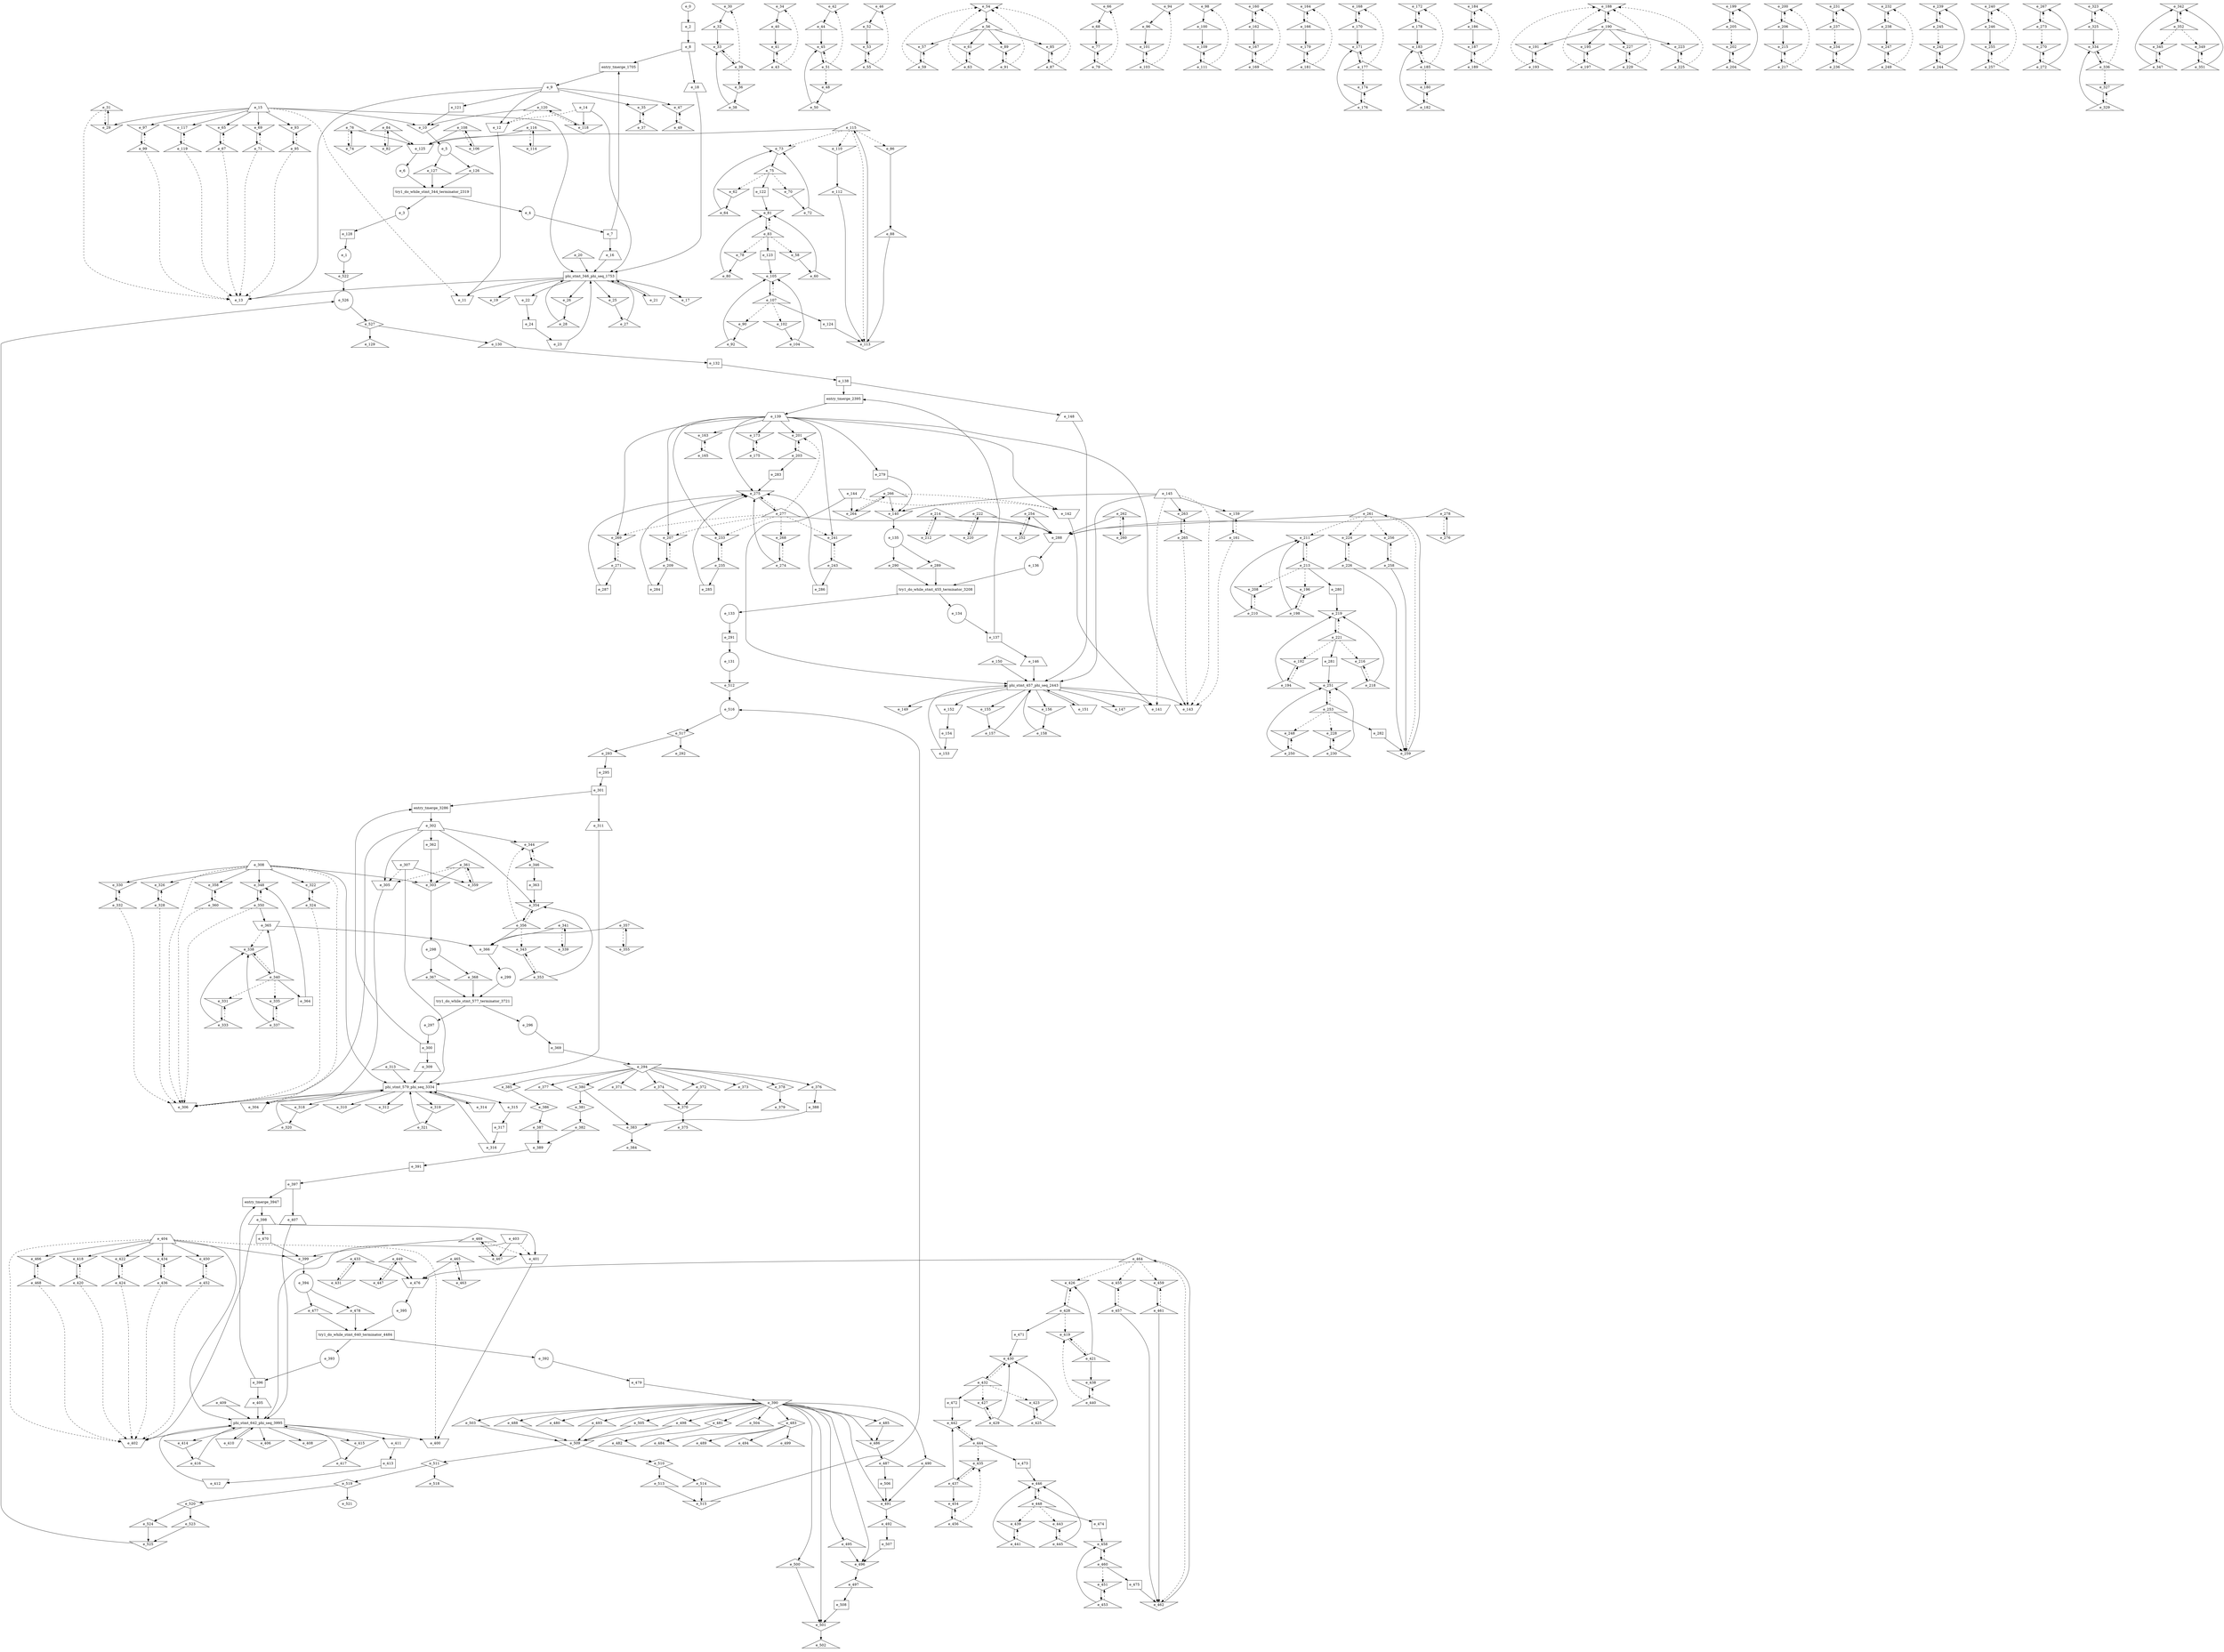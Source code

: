 digraph control_path {
  e_0: entry_node : n ;
  e_1 [shape = circle];
  e_2 [shape = dot];
  e_3 [shape = circle];
  e_4 [shape = circle];
  e_5 [shape = circle];
  e_6 [shape = circle];
  e_7 [shape = dot];
  e_8 [shape = dot];
  e_9 [shape = trapezium];
  e_10 [shape = invtriangle];
  e_11 [shape = invtrapezium];
  e_12 [shape = invtrapezium];
  e_13 [shape = invtrapezium];
  e_14 [shape = invtrapezium];
  e_15 [shape = trapezium];
  e_16 [shape = trapezium];
  e_17 [shape = invtriangle];
  e_18 [shape = trapezium];
  e_19 [shape = invtriangle];
  e_20 [shape = triangle];
  e_21 [shape = invtrapezium];
  e_22 [shape = invtrapezium];
  e_23 [shape = invtrapezium];
  e_24 [shape = dot];
  e_25 [shape = invtriangle];
  e_26 [shape = invtriangle];
  e_27 [shape = triangle];
  e_28 [shape = triangle];
  e_29 [shape = invtriangle];
  e_30 [shape = invtriangle];
  e_31 [shape = triangle];
  e_32 [shape = triangle];
  e_33 [shape = invtriangle];
  e_34 [shape = invtriangle];
  e_35 [shape = invtriangle];
  e_36 [shape = invtriangle];
  e_37 [shape = triangle];
  e_38 [shape = triangle];
  e_39 [shape = triangle];
  e_40 [shape = triangle];
  e_41 [shape = invtriangle];
  e_42 [shape = invtriangle];
  e_43 [shape = triangle];
  e_44 [shape = triangle];
  e_45 [shape = invtriangle];
  e_46 [shape = invtriangle];
  e_47 [shape = invtriangle];
  e_48 [shape = invtriangle];
  e_49 [shape = triangle];
  e_50 [shape = triangle];
  e_51 [shape = triangle];
  e_52 [shape = triangle];
  e_53 [shape = invtriangle];
  e_54 [shape = invtriangle];
  e_55 [shape = triangle];
  e_56 [shape = triangle];
  e_57 [shape = invtriangle];
  e_58 [shape = invtriangle];
  e_59 [shape = triangle];
  e_60 [shape = triangle];
  e_61 [shape = invtriangle];
  e_62 [shape = invtriangle];
  e_63 [shape = triangle];
  e_64 [shape = triangle];
  e_65 [shape = invtriangle];
  e_66 [shape = invtriangle];
  e_67 [shape = triangle];
  e_68 [shape = triangle];
  e_69 [shape = invtriangle];
  e_70 [shape = invtriangle];
  e_71 [shape = triangle];
  e_72 [shape = triangle];
  e_73 [shape = invtriangle];
  e_74 [shape = invtriangle];
  e_75 [shape = triangle];
  e_76 [shape = triangle];
  e_77 [shape = invtriangle];
  e_78 [shape = invtriangle];
  e_79 [shape = triangle];
  e_80 [shape = triangle];
  e_81 [shape = invtriangle];
  e_82 [shape = invtriangle];
  e_83 [shape = triangle];
  e_84 [shape = triangle];
  e_85 [shape = invtriangle];
  e_86 [shape = invtriangle];
  e_87 [shape = triangle];
  e_88 [shape = triangle];
  e_89 [shape = invtriangle];
  e_90 [shape = invtriangle];
  e_91 [shape = triangle];
  e_92 [shape = triangle];
  e_93 [shape = invtriangle];
  e_94 [shape = invtriangle];
  e_95 [shape = triangle];
  e_96 [shape = triangle];
  e_97 [shape = invtriangle];
  e_98 [shape = invtriangle];
  e_99 [shape = triangle];
  e_100 [shape = triangle];
  e_101 [shape = invtriangle];
  e_102 [shape = invtriangle];
  e_103 [shape = triangle];
  e_104 [shape = triangle];
  e_105 [shape = invtriangle];
  e_106 [shape = invtriangle];
  e_107 [shape = triangle];
  e_108 [shape = triangle];
  e_109 [shape = invtriangle];
  e_110 [shape = invtriangle];
  e_111 [shape = triangle];
  e_112 [shape = triangle];
  e_113 [shape = invtriangle];
  e_114 [shape = invtriangle];
  e_115 [shape = triangle];
  e_116 [shape = triangle];
  e_117 [shape = invtriangle];
  e_118 [shape = invtriangle];
  e_119 [shape = triangle];
  e_120 [shape = triangle];
  e_121 [shape = dot];
  e_122 [shape = dot];
  e_123 [shape = dot];
  e_124 [shape = dot];
  e_125 [shape = invtrapezium];
  e_126 [shape = triangle];
  e_127 [shape = triangle];
  e_128 [shape = dot];
  e_129 [shape = triangle];
  e_130 [shape = triangle];
  e_131 [shape = circle];
  e_132 [shape = dot];
  e_133 [shape = circle];
  e_134 [shape = circle];
  e_135 [shape = circle];
  e_136 [shape = circle];
  e_137 [shape = dot];
  e_138 [shape = dot];
  e_139 [shape = trapezium];
  e_140 [shape = invtriangle];
  e_141 [shape = invtrapezium];
  e_142 [shape = invtrapezium];
  e_143 [shape = invtrapezium];
  e_144 [shape = invtrapezium];
  e_145 [shape = trapezium];
  e_146 [shape = trapezium];
  e_147 [shape = invtriangle];
  e_148 [shape = trapezium];
  e_149 [shape = invtriangle];
  e_150 [shape = triangle];
  e_151 [shape = invtrapezium];
  e_152 [shape = invtrapezium];
  e_153 [shape = invtrapezium];
  e_154 [shape = dot];
  e_155 [shape = invtriangle];
  e_156 [shape = invtriangle];
  e_157 [shape = triangle];
  e_158 [shape = triangle];
  e_159 [shape = invtriangle];
  e_160 [shape = invtriangle];
  e_161 [shape = triangle];
  e_162 [shape = triangle];
  e_163 [shape = invtriangle];
  e_164 [shape = invtriangle];
  e_165 [shape = triangle];
  e_166 [shape = triangle];
  e_167 [shape = invtriangle];
  e_168 [shape = invtriangle];
  e_169 [shape = triangle];
  e_170 [shape = triangle];
  e_171 [shape = invtriangle];
  e_172 [shape = invtriangle];
  e_173 [shape = invtriangle];
  e_174 [shape = invtriangle];
  e_175 [shape = triangle];
  e_176 [shape = triangle];
  e_177 [shape = triangle];
  e_178 [shape = triangle];
  e_179 [shape = invtriangle];
  e_180 [shape = invtriangle];
  e_181 [shape = triangle];
  e_182 [shape = triangle];
  e_183 [shape = invtriangle];
  e_184 [shape = invtriangle];
  e_185 [shape = triangle];
  e_186 [shape = triangle];
  e_187 [shape = invtriangle];
  e_188 [shape = invtriangle];
  e_189 [shape = triangle];
  e_190 [shape = triangle];
  e_191 [shape = invtriangle];
  e_192 [shape = invtriangle];
  e_193 [shape = triangle];
  e_194 [shape = triangle];
  e_195 [shape = invtriangle];
  e_196 [shape = invtriangle];
  e_197 [shape = triangle];
  e_198 [shape = triangle];
  e_199 [shape = invtriangle];
  e_200 [shape = invtriangle];
  e_201 [shape = invtriangle];
  e_202 [shape = invtriangle];
  e_203 [shape = triangle];
  e_204 [shape = triangle];
  e_205 [shape = triangle];
  e_206 [shape = triangle];
  e_207 [shape = invtriangle];
  e_208 [shape = invtriangle];
  e_209 [shape = triangle];
  e_210 [shape = triangle];
  e_211 [shape = invtriangle];
  e_212 [shape = invtriangle];
  e_213 [shape = triangle];
  e_214 [shape = triangle];
  e_215 [shape = invtriangle];
  e_216 [shape = invtriangle];
  e_217 [shape = triangle];
  e_218 [shape = triangle];
  e_219 [shape = invtriangle];
  e_220 [shape = invtriangle];
  e_221 [shape = triangle];
  e_222 [shape = triangle];
  e_223 [shape = invtriangle];
  e_224 [shape = invtriangle];
  e_225 [shape = triangle];
  e_226 [shape = triangle];
  e_227 [shape = invtriangle];
  e_228 [shape = invtriangle];
  e_229 [shape = triangle];
  e_230 [shape = triangle];
  e_231 [shape = invtriangle];
  e_232 [shape = invtriangle];
  e_233 [shape = invtriangle];
  e_234 [shape = invtriangle];
  e_235 [shape = triangle];
  e_236 [shape = triangle];
  e_237 [shape = triangle];
  e_238 [shape = triangle];
  e_239 [shape = invtriangle];
  e_240 [shape = invtriangle];
  e_241 [shape = invtriangle];
  e_242 [shape = invtriangle];
  e_243 [shape = triangle];
  e_244 [shape = triangle];
  e_245 [shape = triangle];
  e_246 [shape = triangle];
  e_247 [shape = invtriangle];
  e_248 [shape = invtriangle];
  e_249 [shape = triangle];
  e_250 [shape = triangle];
  e_251 [shape = invtriangle];
  e_252 [shape = invtriangle];
  e_253 [shape = triangle];
  e_254 [shape = triangle];
  e_255 [shape = invtriangle];
  e_256 [shape = invtriangle];
  e_257 [shape = triangle];
  e_258 [shape = triangle];
  e_259 [shape = invtriangle];
  e_260 [shape = invtriangle];
  e_261 [shape = triangle];
  e_262 [shape = triangle];
  e_263 [shape = invtriangle];
  e_264 [shape = invtriangle];
  e_265 [shape = triangle];
  e_266 [shape = triangle];
  e_267 [shape = invtriangle];
  e_268 [shape = invtriangle];
  e_269 [shape = invtriangle];
  e_270 [shape = invtriangle];
  e_271 [shape = triangle];
  e_272 [shape = triangle];
  e_273 [shape = triangle];
  e_274 [shape = triangle];
  e_275 [shape = invtriangle];
  e_276 [shape = invtriangle];
  e_277 [shape = triangle];
  e_278 [shape = triangle];
  e_279 [shape = dot];
  e_280 [shape = dot];
  e_281 [shape = dot];
  e_282 [shape = dot];
  e_283 [shape = dot];
  e_284 [shape = dot];
  e_285 [shape = dot];
  e_286 [shape = dot];
  e_287 [shape = dot];
  e_288 [shape = invtrapezium];
  e_289 [shape = triangle];
  e_290 [shape = triangle];
  e_291 [shape = dot];
  e_292 [shape = triangle];
  e_293 [shape = triangle];
  e_294 [shape = invtriangle];
  e_295 [shape = dot];
  e_296 [shape = circle];
  e_297 [shape = circle];
  e_298 [shape = circle];
  e_299 [shape = circle];
  e_300 [shape = dot];
  e_301 [shape = dot];
  e_302 [shape = trapezium];
  e_303 [shape = invtriangle];
  e_304 [shape = invtrapezium];
  e_305 [shape = invtrapezium];
  e_306 [shape = invtrapezium];
  e_307 [shape = invtrapezium];
  e_308 [shape = trapezium];
  e_309 [shape = trapezium];
  e_310 [shape = invtriangle];
  e_311 [shape = trapezium];
  e_312 [shape = invtriangle];
  e_313 [shape = triangle];
  e_314 [shape = invtrapezium];
  e_315 [shape = invtrapezium];
  e_316 [shape = invtrapezium];
  e_317 [shape = dot];
  e_318 [shape = invtriangle];
  e_319 [shape = invtriangle];
  e_320 [shape = triangle];
  e_321 [shape = triangle];
  e_322 [shape = invtriangle];
  e_323 [shape = invtriangle];
  e_324 [shape = triangle];
  e_325 [shape = triangle];
  e_326 [shape = invtriangle];
  e_327 [shape = invtriangle];
  e_328 [shape = triangle];
  e_329 [shape = triangle];
  e_330 [shape = invtriangle];
  e_331 [shape = invtriangle];
  e_332 [shape = triangle];
  e_333 [shape = triangle];
  e_334 [shape = invtriangle];
  e_335 [shape = invtriangle];
  e_336 [shape = triangle];
  e_337 [shape = triangle];
  e_338 [shape = invtriangle];
  e_339 [shape = invtriangle];
  e_340 [shape = triangle];
  e_341 [shape = triangle];
  e_342 [shape = invtriangle];
  e_343 [shape = invtriangle];
  e_344 [shape = invtriangle];
  e_345 [shape = invtriangle];
  e_346 [shape = triangle];
  e_347 [shape = triangle];
  e_348 [shape = invtriangle];
  e_349 [shape = invtriangle];
  e_350 [shape = triangle];
  e_351 [shape = triangle];
  e_352 [shape = triangle];
  e_353 [shape = triangle];
  e_354 [shape = invtriangle];
  e_355 [shape = invtriangle];
  e_356 [shape = triangle];
  e_357 [shape = triangle];
  e_358 [shape = invtriangle];
  e_359 [shape = invtriangle];
  e_360 [shape = triangle];
  e_361 [shape = triangle];
  e_362 [shape = dot];
  e_363 [shape = dot];
  e_364 [shape = dot];
  e_365 [shape = invtrapezium];
  e_366 [shape = invtrapezium];
  e_367 [shape = triangle];
  e_368 [shape = triangle];
  e_369 [shape = dot];
  e_370 [shape = invtriangle];
  e_371 [shape = triangle];
  e_372 [shape = triangle];
  e_373 [shape = triangle];
  e_374 [shape = triangle];
  e_375 [shape = triangle];
  e_376 [shape = triangle];
  e_377 [shape = triangle];
  e_378 [shape = diamond];
  e_379 [shape = triangle];
  e_380 [shape = diamond];
  e_381 [shape = diamond];
  e_382 [shape = triangle];
  e_383 [shape = invtriangle];
  e_384 [shape = triangle];
  e_385 [shape = diamond];
  e_386 [shape = diamond];
  e_387 [shape = triangle];
  e_388 [shape = dot];
  e_389 [shape = invtrapezium];
  e_390 [shape = invtriangle];
  e_391 [shape = dot];
  e_392 [shape = circle];
  e_393 [shape = circle];
  e_394 [shape = circle];
  e_395 [shape = circle];
  e_396 [shape = dot];
  e_397 [shape = dot];
  e_398 [shape = trapezium];
  e_399 [shape = invtriangle];
  e_400 [shape = invtrapezium];
  e_401 [shape = invtrapezium];
  e_402 [shape = invtrapezium];
  e_403 [shape = invtrapezium];
  e_404 [shape = trapezium];
  e_405 [shape = trapezium];
  e_406 [shape = invtriangle];
  e_407 [shape = trapezium];
  e_408 [shape = invtriangle];
  e_409 [shape = triangle];
  e_410 [shape = invtrapezium];
  e_411 [shape = invtrapezium];
  e_412 [shape = invtrapezium];
  e_413 [shape = dot];
  e_414 [shape = invtriangle];
  e_415 [shape = invtriangle];
  e_416 [shape = triangle];
  e_417 [shape = triangle];
  e_418 [shape = invtriangle];
  e_419 [shape = invtriangle];
  e_420 [shape = triangle];
  e_421 [shape = triangle];
  e_422 [shape = invtriangle];
  e_423 [shape = invtriangle];
  e_424 [shape = triangle];
  e_425 [shape = triangle];
  e_426 [shape = invtriangle];
  e_427 [shape = invtriangle];
  e_428 [shape = triangle];
  e_429 [shape = triangle];
  e_430 [shape = invtriangle];
  e_431 [shape = invtriangle];
  e_432 [shape = triangle];
  e_433 [shape = triangle];
  e_434 [shape = invtriangle];
  e_435 [shape = invtriangle];
  e_436 [shape = triangle];
  e_437 [shape = triangle];
  e_438 [shape = invtriangle];
  e_439 [shape = invtriangle];
  e_440 [shape = triangle];
  e_441 [shape = triangle];
  e_442 [shape = invtriangle];
  e_443 [shape = invtriangle];
  e_444 [shape = triangle];
  e_445 [shape = triangle];
  e_446 [shape = invtriangle];
  e_447 [shape = invtriangle];
  e_448 [shape = triangle];
  e_449 [shape = triangle];
  e_450 [shape = invtriangle];
  e_451 [shape = invtriangle];
  e_452 [shape = triangle];
  e_453 [shape = triangle];
  e_454 [shape = invtriangle];
  e_455 [shape = invtriangle];
  e_456 [shape = triangle];
  e_457 [shape = triangle];
  e_458 [shape = invtriangle];
  e_459 [shape = invtriangle];
  e_460 [shape = triangle];
  e_461 [shape = triangle];
  e_462 [shape = invtriangle];
  e_463 [shape = invtriangle];
  e_464 [shape = triangle];
  e_465 [shape = triangle];
  e_466 [shape = invtriangle];
  e_467 [shape = invtriangle];
  e_468 [shape = triangle];
  e_469 [shape = triangle];
  e_470 [shape = dot];
  e_471 [shape = dot];
  e_472 [shape = dot];
  e_473 [shape = dot];
  e_474 [shape = dot];
  e_475 [shape = dot];
  e_476 [shape = invtrapezium];
  e_477 [shape = triangle];
  e_478 [shape = triangle];
  e_479 [shape = dot];
  e_480 [shape = triangle];
  e_481 [shape = diamond];
  e_482 [shape = triangle];
  e_483 [shape = diamond];
  e_484 [shape = triangle];
  e_485 [shape = triangle];
  e_486 [shape = invtriangle];
  e_487 [shape = triangle];
  e_488 [shape = triangle];
  e_489 [shape = triangle];
  e_490 [shape = triangle];
  e_491 [shape = invtriangle];
  e_492 [shape = triangle];
  e_493 [shape = triangle];
  e_494 [shape = triangle];
  e_495 [shape = triangle];
  e_496 [shape = invtriangle];
  e_497 [shape = triangle];
  e_498 [shape = triangle];
  e_499 [shape = triangle];
  e_500 [shape = triangle];
  e_501 [shape = invtriangle];
  e_502 [shape = triangle];
  e_503 [shape = triangle];
  e_504 [shape = triangle];
  e_505 [shape = triangle];
  e_506 [shape = dot];
  e_507 [shape = dot];
  e_508 [shape = dot];
  e_509 [shape = invtriangle];
  e_510 [shape = diamond];
  e_511 [shape = diamond];
  e_512 [shape = invtriangle];
  e_513 [shape = triangle];
  e_514 [shape = triangle];
  e_515 [shape = invtriangle];
  e_516 [shape = circle];
  e_517 [shape = diamond];
  e_518 [shape = triangle];
  e_519 [shape = diamond];
  e_520 [shape = diamond];
  e_521: exit_node : s ;
  e_522 [shape = invtriangle];
  e_523 [shape = triangle];
  e_524 [shape = triangle];
  e_525 [shape = invtriangle];
  e_526 [shape = circle];
  e_527 [shape = diamond];
  e_128 -> e_1;
  e_0 -> e_2;
  e_10 -> e_5;
  e_125 -> e_6;
  e_4 -> e_7;
  e_2 -> e_8;
  e_15 -> e_10;
  e_120 -> e_10;
  e_121 -> e_10;
  e_12 -> e_11;
  e_15 -> e_11[style = dashed];
  e_9 -> e_12;
  e_14 -> e_12[style = dashed];
  e_120 -> e_12[style = dashed];
  e_9 -> e_13;
  e_119 -> e_13[style = dashed];
  e_95 -> e_13[style = dashed];
  e_99 -> e_13[style = dashed];
  e_31 -> e_13[style = dashed];
  e_67 -> e_13[style = dashed];
  e_71 -> e_13[style = dashed];
  e_7 -> e_16;
  e_8 -> e_18;
  e_24 -> e_23;
  e_22 -> e_24;
  e_25 -> e_27;
  e_26 -> e_28;
  e_15 -> e_29;
  e_31 -> e_29[style = dashed];
  e_39 -> e_30[style = dashed];
  e_29 -> e_31;
  e_30 -> e_32;
  e_32 -> e_33;
  e_38 -> e_33;
  e_39 -> e_33[style = dashed];
  e_43 -> e_34[style = dashed];
  e_9 -> e_35;
  e_37 -> e_35[style = dashed];
  e_39 -> e_36[style = dashed];
  e_35 -> e_37;
  e_36 -> e_38;
  e_33 -> e_39;
  e_34 -> e_40;
  e_40 -> e_41;
  e_43 -> e_41[style = dashed];
  e_51 -> e_42[style = dashed];
  e_41 -> e_43;
  e_42 -> e_44;
  e_44 -> e_45;
  e_50 -> e_45;
  e_51 -> e_45[style = dashed];
  e_55 -> e_46[style = dashed];
  e_9 -> e_47;
  e_49 -> e_47[style = dashed];
  e_51 -> e_48[style = dashed];
  e_47 -> e_49;
  e_48 -> e_50;
  e_45 -> e_51;
  e_46 -> e_52;
  e_52 -> e_53;
  e_55 -> e_53[style = dashed];
  e_87 -> e_54[style = dashed];
  e_91 -> e_54[style = dashed];
  e_59 -> e_54[style = dashed];
  e_63 -> e_54[style = dashed];
  e_53 -> e_55;
  e_54 -> e_56;
  e_56 -> e_57;
  e_59 -> e_57[style = dashed];
  e_83 -> e_58[style = dashed];
  e_57 -> e_59;
  e_58 -> e_60;
  e_56 -> e_61;
  e_63 -> e_61[style = dashed];
  e_75 -> e_62[style = dashed];
  e_61 -> e_63;
  e_62 -> e_64;
  e_15 -> e_65;
  e_67 -> e_65[style = dashed];
  e_79 -> e_66[style = dashed];
  e_65 -> e_67;
  e_66 -> e_68;
  e_15 -> e_69;
  e_71 -> e_69[style = dashed];
  e_75 -> e_70[style = dashed];
  e_69 -> e_71;
  e_70 -> e_72;
  e_64 -> e_73;
  e_72 -> e_73;
  e_115 -> e_73[style = dashed];
  e_76 -> e_74[style = dashed];
  e_73 -> e_75;
  e_74 -> e_76;
  e_68 -> e_77;
  e_79 -> e_77[style = dashed];
  e_83 -> e_78[style = dashed];
  e_77 -> e_79;
  e_78 -> e_80;
  e_122 -> e_81;
  e_80 -> e_81;
  e_60 -> e_81;
  e_83 -> e_81[style = dashed];
  e_84 -> e_82[style = dashed];
  e_81 -> e_83;
  e_82 -> e_84;
  e_56 -> e_85;
  e_87 -> e_85[style = dashed];
  e_115 -> e_86[style = dashed];
  e_85 -> e_87;
  e_86 -> e_88;
  e_56 -> e_89;
  e_91 -> e_89[style = dashed];
  e_107 -> e_90[style = dashed];
  e_89 -> e_91;
  e_90 -> e_92;
  e_15 -> e_93;
  e_95 -> e_93[style = dashed];
  e_103 -> e_94[style = dashed];
  e_93 -> e_95;
  e_94 -> e_96;
  e_15 -> e_97;
  e_99 -> e_97[style = dashed];
  e_111 -> e_98[style = dashed];
  e_97 -> e_99;
  e_98 -> e_100;
  e_96 -> e_101;
  e_103 -> e_101[style = dashed];
  e_107 -> e_102[style = dashed];
  e_101 -> e_103;
  e_102 -> e_104;
  e_123 -> e_105;
  e_92 -> e_105;
  e_104 -> e_105;
  e_107 -> e_105[style = dashed];
  e_108 -> e_106[style = dashed];
  e_105 -> e_107;
  e_106 -> e_108;
  e_100 -> e_109;
  e_111 -> e_109[style = dashed];
  e_115 -> e_110[style = dashed];
  e_109 -> e_111;
  e_110 -> e_112;
  e_112 -> e_113;
  e_124 -> e_113;
  e_88 -> e_113;
  e_115 -> e_113[style = dashed];
  e_116 -> e_114[style = dashed];
  e_113 -> e_115;
  e_114 -> e_116;
  e_15 -> e_117;
  e_119 -> e_117[style = dashed];
  e_14 -> e_118;
  e_120 -> e_118[style = dashed];
  e_117 -> e_119;
  e_118 -> e_120;
  e_9 -> e_121;
  e_75 -> e_122;
  e_83 -> e_123;
  e_107 -> e_124;
  e_76 -> e_125;
  e_108 -> e_125;
  e_115 -> e_125;
  e_116 -> e_125;
  e_84 -> e_125;
  e_5 -> e_126;
  e_5 -> e_127;
  e_3 -> e_128;
  e_527 -> e_129;
  e_527 -> e_130;
  e_291 -> e_131;
  e_130 -> e_132;
  e_140 -> e_135;
  e_288 -> e_136;
  e_134 -> e_137;
  e_132 -> e_138;
  e_145 -> e_140;
  e_266 -> e_140;
  e_279 -> e_140;
  e_142 -> e_141;
  e_145 -> e_141[style = dashed];
  e_139 -> e_142;
  e_144 -> e_142[style = dashed];
  e_266 -> e_142[style = dashed];
  e_139 -> e_143;
  e_161 -> e_143[style = dashed];
  e_145 -> e_143[style = dashed];
  e_265 -> e_143[style = dashed];
  e_137 -> e_146;
  e_138 -> e_148;
  e_154 -> e_153;
  e_152 -> e_154;
  e_155 -> e_157;
  e_156 -> e_158;
  e_145 -> e_159;
  e_161 -> e_159[style = dashed];
  e_169 -> e_160[style = dashed];
  e_162 -> e_160[style = dashed];
  e_159 -> e_161;
  e_160 -> e_162;
  e_139 -> e_163;
  e_165 -> e_163[style = dashed];
  e_166 -> e_164[style = dashed];
  e_181 -> e_164[style = dashed];
  e_163 -> e_165;
  e_164 -> e_166;
  e_162 -> e_167;
  e_169 -> e_167[style = dashed];
  e_177 -> e_168[style = dashed];
  e_170 -> e_168[style = dashed];
  e_167 -> e_169;
  e_168 -> e_170;
  e_176 -> e_171;
  e_170 -> e_171;
  e_177 -> e_171[style = dashed];
  e_185 -> e_172[style = dashed];
  e_178 -> e_172[style = dashed];
  e_139 -> e_173;
  e_175 -> e_173[style = dashed];
  e_176 -> e_174[style = dashed];
  e_177 -> e_174[style = dashed];
  e_173 -> e_175;
  e_174 -> e_176;
  e_171 -> e_177;
  e_172 -> e_178;
  e_166 -> e_179;
  e_181 -> e_179[style = dashed];
  e_182 -> e_180[style = dashed];
  e_185 -> e_180[style = dashed];
  e_179 -> e_181;
  e_180 -> e_182;
  e_182 -> e_183;
  e_178 -> e_183;
  e_185 -> e_183[style = dashed];
  e_186 -> e_184[style = dashed];
  e_189 -> e_184[style = dashed];
  e_183 -> e_185;
  e_184 -> e_186;
  e_186 -> e_187;
  e_189 -> e_187[style = dashed];
  e_197 -> e_188[style = dashed];
  e_190 -> e_188[style = dashed];
  e_193 -> e_188[style = dashed];
  e_225 -> e_188[style = dashed];
  e_229 -> e_188[style = dashed];
  e_187 -> e_189;
  e_188 -> e_190;
  e_190 -> e_191;
  e_193 -> e_191[style = dashed];
  e_194 -> e_192[style = dashed];
  e_221 -> e_192[style = dashed];
  e_191 -> e_193;
  e_192 -> e_194;
  e_190 -> e_195;
  e_197 -> e_195[style = dashed];
  e_198 -> e_196[style = dashed];
  e_213 -> e_196[style = dashed];
  e_195 -> e_197;
  e_196 -> e_198;
  e_204 -> e_199;
  e_205 -> e_199[style = dashed];
  e_217 -> e_200[style = dashed];
  e_206 -> e_200[style = dashed];
  e_139 -> e_201;
  e_203 -> e_201[style = dashed];
  e_277 -> e_201[style = dashed];
  e_204 -> e_202[style = dashed];
  e_205 -> e_202[style = dashed];
  e_201 -> e_203;
  e_202 -> e_204;
  e_199 -> e_205;
  e_200 -> e_206;
  e_139 -> e_207;
  e_277 -> e_207[style = dashed];
  e_209 -> e_207[style = dashed];
  e_213 -> e_208[style = dashed];
  e_210 -> e_208[style = dashed];
  e_207 -> e_209;
  e_208 -> e_210;
  e_198 -> e_211;
  e_210 -> e_211;
  e_261 -> e_211[style = dashed];
  e_213 -> e_211[style = dashed];
  e_214 -> e_212[style = dashed];
  e_211 -> e_213;
  e_212 -> e_214;
  e_206 -> e_215;
  e_217 -> e_215[style = dashed];
  e_218 -> e_216[style = dashed];
  e_221 -> e_216[style = dashed];
  e_215 -> e_217;
  e_216 -> e_218;
  e_194 -> e_219;
  e_218 -> e_219;
  e_280 -> e_219;
  e_221 -> e_219[style = dashed];
  e_222 -> e_220[style = dashed];
  e_219 -> e_221;
  e_220 -> e_222;
  e_190 -> e_223;
  e_225 -> e_223[style = dashed];
  e_261 -> e_224[style = dashed];
  e_226 -> e_224[style = dashed];
  e_223 -> e_225;
  e_224 -> e_226;
  e_190 -> e_227;
  e_229 -> e_227[style = dashed];
  e_253 -> e_228[style = dashed];
  e_230 -> e_228[style = dashed];
  e_227 -> e_229;
  e_228 -> e_230;
  e_236 -> e_231;
  e_237 -> e_231[style = dashed];
  e_238 -> e_232[style = dashed];
  e_249 -> e_232[style = dashed];
  e_139 -> e_233;
  e_277 -> e_233[style = dashed];
  e_235 -> e_233[style = dashed];
  e_236 -> e_234[style = dashed];
  e_237 -> e_234[style = dashed];
  e_233 -> e_235;
  e_234 -> e_236;
  e_231 -> e_237;
  e_232 -> e_238;
  e_244 -> e_239;
  e_245 -> e_239[style = dashed];
  e_257 -> e_240[style = dashed];
  e_246 -> e_240[style = dashed];
  e_139 -> e_241;
  e_277 -> e_241[style = dashed];
  e_243 -> e_241[style = dashed];
  e_244 -> e_242[style = dashed];
  e_245 -> e_242[style = dashed];
  e_241 -> e_243;
  e_242 -> e_244;
  e_239 -> e_245;
  e_240 -> e_246;
  e_238 -> e_247;
  e_249 -> e_247[style = dashed];
  e_253 -> e_248[style = dashed];
  e_250 -> e_248[style = dashed];
  e_247 -> e_249;
  e_248 -> e_250;
  e_281 -> e_251;
  e_230 -> e_251;
  e_250 -> e_251;
  e_253 -> e_251[style = dashed];
  e_254 -> e_252[style = dashed];
  e_251 -> e_253;
  e_252 -> e_254;
  e_246 -> e_255;
  e_257 -> e_255[style = dashed];
  e_258 -> e_256[style = dashed];
  e_261 -> e_256[style = dashed];
  e_255 -> e_257;
  e_256 -> e_258;
  e_258 -> e_259;
  e_282 -> e_259;
  e_226 -> e_259;
  e_261 -> e_259[style = dashed];
  e_262 -> e_260[style = dashed];
  e_259 -> e_261;
  e_260 -> e_262;
  e_145 -> e_263;
  e_265 -> e_263[style = dashed];
  e_144 -> e_264;
  e_266 -> e_264[style = dashed];
  e_263 -> e_265;
  e_264 -> e_266;
  e_272 -> e_267;
  e_273 -> e_267[style = dashed];
  e_274 -> e_268[style = dashed];
  e_277 -> e_268[style = dashed];
  e_139 -> e_269;
  e_271 -> e_269[style = dashed];
  e_277 -> e_269[style = dashed];
  e_272 -> e_270[style = dashed];
  e_273 -> e_270[style = dashed];
  e_269 -> e_271;
  e_270 -> e_272;
  e_267 -> e_273;
  e_268 -> e_274;
  e_139 -> e_275;
  e_274 -> e_275;
  e_283 -> e_275;
  e_284 -> e_275;
  e_285 -> e_275;
  e_286 -> e_275;
  e_287 -> e_275;
  e_277 -> e_275[style = dashed];
  e_278 -> e_276[style = dashed];
  e_275 -> e_277;
  e_276 -> e_278;
  e_139 -> e_279;
  e_213 -> e_280;
  e_221 -> e_281;
  e_253 -> e_282;
  e_203 -> e_283;
  e_209 -> e_284;
  e_235 -> e_285;
  e_243 -> e_286;
  e_271 -> e_287;
  e_254 -> e_288;
  e_261 -> e_288;
  e_262 -> e_288;
  e_277 -> e_288;
  e_214 -> e_288;
  e_278 -> e_288;
  e_222 -> e_288;
  e_135 -> e_289;
  e_135 -> e_290;
  e_133 -> e_291;
  e_517 -> e_292;
  e_517 -> e_293;
  e_369 -> e_294;
  e_293 -> e_295;
  e_303 -> e_298;
  e_366 -> e_299;
  e_297 -> e_300;
  e_295 -> e_301;
  e_308 -> e_303;
  e_361 -> e_303;
  e_362 -> e_303;
  e_305 -> e_304;
  e_308 -> e_304[style = dashed];
  e_302 -> e_305;
  e_307 -> e_305[style = dashed];
  e_361 -> e_305[style = dashed];
  e_302 -> e_306;
  e_308 -> e_306[style = dashed];
  e_324 -> e_306[style = dashed];
  e_328 -> e_306[style = dashed];
  e_332 -> e_306[style = dashed];
  e_350 -> e_306[style = dashed];
  e_360 -> e_306[style = dashed];
  e_300 -> e_309;
  e_301 -> e_311;
  e_317 -> e_316;
  e_315 -> e_317;
  e_318 -> e_320;
  e_319 -> e_321;
  e_308 -> e_322;
  e_324 -> e_322[style = dashed];
  e_325 -> e_323[style = dashed];
  e_336 -> e_323[style = dashed];
  e_322 -> e_324;
  e_323 -> e_325;
  e_308 -> e_326;
  e_328 -> e_326[style = dashed];
  e_329 -> e_327[style = dashed];
  e_336 -> e_327[style = dashed];
  e_326 -> e_328;
  e_327 -> e_329;
  e_308 -> e_330;
  e_332 -> e_330[style = dashed];
  e_333 -> e_331[style = dashed];
  e_340 -> e_331[style = dashed];
  e_330 -> e_332;
  e_331 -> e_333;
  e_325 -> e_334;
  e_329 -> e_334;
  e_336 -> e_334[style = dashed];
  e_337 -> e_335[style = dashed];
  e_340 -> e_335[style = dashed];
  e_334 -> e_336;
  e_335 -> e_337;
  e_333 -> e_338;
  e_337 -> e_338;
  e_340 -> e_338[style = dashed];
  e_365 -> e_338[style = dashed];
  e_341 -> e_339[style = dashed];
  e_338 -> e_340;
  e_339 -> e_341;
  e_347 -> e_342;
  e_351 -> e_342;
  e_352 -> e_342[style = dashed];
  e_353 -> e_343[style = dashed];
  e_356 -> e_343[style = dashed];
  e_302 -> e_344;
  e_346 -> e_344[style = dashed];
  e_356 -> e_344[style = dashed];
  e_347 -> e_345[style = dashed];
  e_352 -> e_345[style = dashed];
  e_344 -> e_346;
  e_345 -> e_347;
  e_308 -> e_348;
  e_364 -> e_348;
  e_350 -> e_348[style = dashed];
  e_351 -> e_349[style = dashed];
  e_352 -> e_349[style = dashed];
  e_348 -> e_350;
  e_349 -> e_351;
  e_342 -> e_352;
  e_343 -> e_353;
  e_302 -> e_354;
  e_353 -> e_354;
  e_363 -> e_354;
  e_356 -> e_354[style = dashed];
  e_357 -> e_355[style = dashed];
  e_354 -> e_356;
  e_355 -> e_357;
  e_308 -> e_358;
  e_360 -> e_358[style = dashed];
  e_307 -> e_359;
  e_361 -> e_359[style = dashed];
  e_358 -> e_360;
  e_359 -> e_361;
  e_302 -> e_362;
  e_346 -> e_363;
  e_340 -> e_364;
  e_340 -> e_365;
  e_350 -> e_365;
  e_341 -> e_366;
  e_356 -> e_366;
  e_357 -> e_366;
  e_365 -> e_366;
  e_298 -> e_367;
  e_298 -> e_368;
  e_296 -> e_369;
  e_372 -> e_370;
  e_374 -> e_370;
  e_294 -> e_371;
  e_294 -> e_372;
  e_294 -> e_373;
  e_294 -> e_374;
  e_370 -> e_375;
  e_294 -> e_376;
  e_294 -> e_377;
  e_294 -> e_378;
  e_378 -> e_379;
  e_294 -> e_380;
  e_380 -> e_381;
  e_381 -> e_382;
  e_388 -> e_383;
  e_380 -> e_383;
  e_383 -> e_384;
  e_294 -> e_385;
  e_385 -> e_386;
  e_386 -> e_387;
  e_376 -> e_388;
  e_387 -> e_389;
  e_382 -> e_389;
  e_479 -> e_390;
  e_389 -> e_391;
  e_399 -> e_394;
  e_476 -> e_395;
  e_393 -> e_396;
  e_391 -> e_397;
  e_469 -> e_399;
  e_470 -> e_399;
  e_404 -> e_399;
  e_401 -> e_400;
  e_404 -> e_400[style = dashed];
  e_398 -> e_401;
  e_469 -> e_401[style = dashed];
  e_403 -> e_401[style = dashed];
  e_398 -> e_402;
  e_468 -> e_402[style = dashed];
  e_452 -> e_402[style = dashed];
  e_404 -> e_402[style = dashed];
  e_420 -> e_402[style = dashed];
  e_424 -> e_402[style = dashed];
  e_436 -> e_402[style = dashed];
  e_396 -> e_405;
  e_397 -> e_407;
  e_413 -> e_412;
  e_411 -> e_413;
  e_414 -> e_416;
  e_415 -> e_417;
  e_404 -> e_418;
  e_420 -> e_418[style = dashed];
  e_421 -> e_419[style = dashed];
  e_440 -> e_419[style = dashed];
  e_428 -> e_419[style = dashed];
  e_418 -> e_420;
  e_419 -> e_421;
  e_404 -> e_422;
  e_424 -> e_422[style = dashed];
  e_425 -> e_423[style = dashed];
  e_432 -> e_423[style = dashed];
  e_422 -> e_424;
  e_423 -> e_425;
  e_421 -> e_426;
  e_464 -> e_426[style = dashed];
  e_428 -> e_426[style = dashed];
  e_429 -> e_427[style = dashed];
  e_432 -> e_427[style = dashed];
  e_426 -> e_428;
  e_427 -> e_429;
  e_471 -> e_430;
  e_425 -> e_430;
  e_429 -> e_430;
  e_432 -> e_430[style = dashed];
  e_433 -> e_431[style = dashed];
  e_430 -> e_432;
  e_431 -> e_433;
  e_404 -> e_434;
  e_436 -> e_434[style = dashed];
  e_456 -> e_435[style = dashed];
  e_444 -> e_435[style = dashed];
  e_437 -> e_435[style = dashed];
  e_434 -> e_436;
  e_435 -> e_437;
  e_421 -> e_438;
  e_440 -> e_438[style = dashed];
  e_448 -> e_439[style = dashed];
  e_441 -> e_439[style = dashed];
  e_438 -> e_440;
  e_439 -> e_441;
  e_472 -> e_442;
  e_437 -> e_442;
  e_444 -> e_442[style = dashed];
  e_448 -> e_443[style = dashed];
  e_445 -> e_443[style = dashed];
  e_442 -> e_444;
  e_443 -> e_445;
  e_473 -> e_446;
  e_441 -> e_446;
  e_445 -> e_446;
  e_448 -> e_446[style = dashed];
  e_449 -> e_447[style = dashed];
  e_446 -> e_448;
  e_447 -> e_449;
  e_404 -> e_450;
  e_452 -> e_450[style = dashed];
  e_460 -> e_451[style = dashed];
  e_453 -> e_451[style = dashed];
  e_450 -> e_452;
  e_451 -> e_453;
  e_437 -> e_454;
  e_456 -> e_454[style = dashed];
  e_457 -> e_455[style = dashed];
  e_464 -> e_455[style = dashed];
  e_454 -> e_456;
  e_455 -> e_457;
  e_474 -> e_458;
  e_453 -> e_458;
  e_460 -> e_458[style = dashed];
  e_461 -> e_459[style = dashed];
  e_464 -> e_459[style = dashed];
  e_458 -> e_460;
  e_459 -> e_461;
  e_475 -> e_462;
  e_461 -> e_462;
  e_457 -> e_462;
  e_464 -> e_462[style = dashed];
  e_465 -> e_463[style = dashed];
  e_462 -> e_464;
  e_463 -> e_465;
  e_404 -> e_466;
  e_468 -> e_466[style = dashed];
  e_403 -> e_467;
  e_469 -> e_467[style = dashed];
  e_466 -> e_468;
  e_467 -> e_469;
  e_398 -> e_470;
  e_428 -> e_471;
  e_432 -> e_472;
  e_444 -> e_473;
  e_448 -> e_474;
  e_460 -> e_475;
  e_449 -> e_476;
  e_433 -> e_476;
  e_464 -> e_476;
  e_465 -> e_476;
  e_394 -> e_477;
  e_394 -> e_478;
  e_392 -> e_479;
  e_390 -> e_480;
  e_390 -> e_481;
  e_481 -> e_482;
  e_390 -> e_483;
  e_483 -> e_484;
  e_390 -> e_485;
  e_485 -> e_486;
  e_390 -> e_486;
  e_486 -> e_487;
  e_390 -> e_488;
  e_483 -> e_489;
  e_390 -> e_490;
  e_390 -> e_491;
  e_506 -> e_491;
  e_490 -> e_491;
  e_491 -> e_492;
  e_390 -> e_493;
  e_483 -> e_494;
  e_390 -> e_495;
  e_390 -> e_496;
  e_495 -> e_496;
  e_507 -> e_496;
  e_496 -> e_497;
  e_390 -> e_498;
  e_483 -> e_499;
  e_390 -> e_500;
  e_390 -> e_501;
  e_500 -> e_501;
  e_508 -> e_501;
  e_501 -> e_502;
  e_390 -> e_503;
  e_390 -> e_504;
  e_390 -> e_505;
  e_487 -> e_506;
  e_492 -> e_507;
  e_497 -> e_508;
  e_493 -> e_509;
  e_498 -> e_509;
  e_503 -> e_509;
  e_505 -> e_509;
  e_488 -> e_509;
  e_509 -> e_510;
  e_509 -> e_511;
  e_131 -> e_512;
  e_510 -> e_513;
  e_510 -> e_514;
  e_513 -> e_515;
  e_514 -> e_515;
  e_512 -> e_516;
  e_515 -> e_516;
  e_516 -> e_517;
  e_511 -> e_518;
  e_511 -> e_519;
  e_519 -> e_520;
  e_519 -> e_521;
  e_1 -> e_522;
  e_520 -> e_523;
  e_520 -> e_524;
  e_523 -> e_525;
  e_524 -> e_525;
  e_522 -> e_526;
  e_525 -> e_526;
  e_526 -> e_527;
  try1_do_while_stmt_344_terminator_2319 [shape=rectangle];
e_6 -> try1_do_while_stmt_344_terminator_2319;
e_127 -> try1_do_while_stmt_344_terminator_2319;
e_126 -> try1_do_while_stmt_344_terminator_2319;
try1_do_while_stmt_344_terminator_2319 -> e_4;
try1_do_while_stmt_344_terminator_2319 -> e_3;
  phi_stmt_346_phi_seq_1753 [shape=rectangle];
e_18 -> phi_stmt_346_phi_seq_1753;
phi_stmt_346_phi_seq_1753 -> e_21;
phi_stmt_346_phi_seq_1753 -> e_22;
phi_stmt_346_phi_seq_1753 -> e_19;
e_21 -> phi_stmt_346_phi_seq_1753;
e_23 -> phi_stmt_346_phi_seq_1753;
e_16 -> phi_stmt_346_phi_seq_1753;
phi_stmt_346_phi_seq_1753 -> e_25;
phi_stmt_346_phi_seq_1753 -> e_26;
phi_stmt_346_phi_seq_1753 -> e_17;
e_27 -> phi_stmt_346_phi_seq_1753;
e_28 -> phi_stmt_346_phi_seq_1753;
e_14 -> phi_stmt_346_phi_seq_1753;
e_15 -> phi_stmt_346_phi_seq_1753;
phi_stmt_346_phi_seq_1753 -> e_11;
phi_stmt_346_phi_seq_1753 -> e_13;
e_20 -> phi_stmt_346_phi_seq_1753;
entry_tmerge_1705 [shape = rectangle]; 
e_7 -> entry_tmerge_1705;
e_8 -> entry_tmerge_1705;
entry_tmerge_1705 -> e_9;
  try1_do_while_stmt_455_terminator_3208 [shape=rectangle];
e_136 -> try1_do_while_stmt_455_terminator_3208;
e_290 -> try1_do_while_stmt_455_terminator_3208;
e_289 -> try1_do_while_stmt_455_terminator_3208;
try1_do_while_stmt_455_terminator_3208 -> e_134;
try1_do_while_stmt_455_terminator_3208 -> e_133;
  phi_stmt_457_phi_seq_2443 [shape=rectangle];
e_148 -> phi_stmt_457_phi_seq_2443;
phi_stmt_457_phi_seq_2443 -> e_151;
phi_stmt_457_phi_seq_2443 -> e_152;
phi_stmt_457_phi_seq_2443 -> e_149;
e_151 -> phi_stmt_457_phi_seq_2443;
e_153 -> phi_stmt_457_phi_seq_2443;
e_146 -> phi_stmt_457_phi_seq_2443;
phi_stmt_457_phi_seq_2443 -> e_155;
phi_stmt_457_phi_seq_2443 -> e_156;
phi_stmt_457_phi_seq_2443 -> e_147;
e_157 -> phi_stmt_457_phi_seq_2443;
e_158 -> phi_stmt_457_phi_seq_2443;
e_144 -> phi_stmt_457_phi_seq_2443;
e_145 -> phi_stmt_457_phi_seq_2443;
phi_stmt_457_phi_seq_2443 -> e_141;
phi_stmt_457_phi_seq_2443 -> e_143;
e_150 -> phi_stmt_457_phi_seq_2443;
entry_tmerge_2395 [shape = rectangle]; 
e_137 -> entry_tmerge_2395;
e_138 -> entry_tmerge_2395;
entry_tmerge_2395 -> e_139;
  try1_do_while_stmt_577_terminator_3721 [shape=rectangle];
e_299 -> try1_do_while_stmt_577_terminator_3721;
e_368 -> try1_do_while_stmt_577_terminator_3721;
e_367 -> try1_do_while_stmt_577_terminator_3721;
try1_do_while_stmt_577_terminator_3721 -> e_297;
try1_do_while_stmt_577_terminator_3721 -> e_296;
  phi_stmt_579_phi_seq_3334 [shape=rectangle];
e_311 -> phi_stmt_579_phi_seq_3334;
phi_stmt_579_phi_seq_3334 -> e_314;
phi_stmt_579_phi_seq_3334 -> e_315;
phi_stmt_579_phi_seq_3334 -> e_312;
e_314 -> phi_stmt_579_phi_seq_3334;
e_316 -> phi_stmt_579_phi_seq_3334;
e_309 -> phi_stmt_579_phi_seq_3334;
phi_stmt_579_phi_seq_3334 -> e_318;
phi_stmt_579_phi_seq_3334 -> e_319;
phi_stmt_579_phi_seq_3334 -> e_310;
e_320 -> phi_stmt_579_phi_seq_3334;
e_321 -> phi_stmt_579_phi_seq_3334;
e_307 -> phi_stmt_579_phi_seq_3334;
e_308 -> phi_stmt_579_phi_seq_3334;
phi_stmt_579_phi_seq_3334 -> e_304;
phi_stmt_579_phi_seq_3334 -> e_306;
e_313 -> phi_stmt_579_phi_seq_3334;
entry_tmerge_3286 [shape = rectangle]; 
e_300 -> entry_tmerge_3286;
e_301 -> entry_tmerge_3286;
entry_tmerge_3286 -> e_302;
  try1_do_while_stmt_640_terminator_4484 [shape=rectangle];
e_395 -> try1_do_while_stmt_640_terminator_4484;
e_478 -> try1_do_while_stmt_640_terminator_4484;
e_477 -> try1_do_while_stmt_640_terminator_4484;
try1_do_while_stmt_640_terminator_4484 -> e_393;
try1_do_while_stmt_640_terminator_4484 -> e_392;
  phi_stmt_642_phi_seq_3995 [shape=rectangle];
e_407 -> phi_stmt_642_phi_seq_3995;
phi_stmt_642_phi_seq_3995 -> e_410;
phi_stmt_642_phi_seq_3995 -> e_411;
phi_stmt_642_phi_seq_3995 -> e_408;
e_410 -> phi_stmt_642_phi_seq_3995;
e_412 -> phi_stmt_642_phi_seq_3995;
e_405 -> phi_stmt_642_phi_seq_3995;
phi_stmt_642_phi_seq_3995 -> e_414;
phi_stmt_642_phi_seq_3995 -> e_415;
phi_stmt_642_phi_seq_3995 -> e_406;
e_416 -> phi_stmt_642_phi_seq_3995;
e_417 -> phi_stmt_642_phi_seq_3995;
e_403 -> phi_stmt_642_phi_seq_3995;
e_404 -> phi_stmt_642_phi_seq_3995;
phi_stmt_642_phi_seq_3995 -> e_400;
phi_stmt_642_phi_seq_3995 -> e_402;
e_409 -> phi_stmt_642_phi_seq_3995;
entry_tmerge_3947 [shape = rectangle]; 
e_396 -> entry_tmerge_3947;
e_397 -> entry_tmerge_3947;
entry_tmerge_3947 -> e_398;
}
